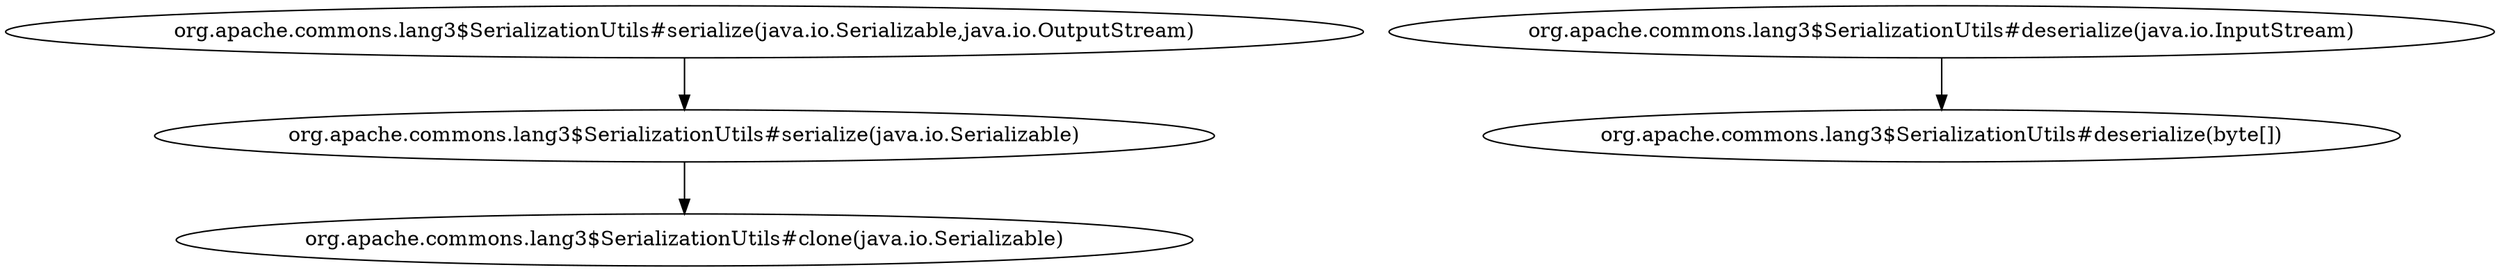 digraph G {
  "org.apache.commons.lang3$SerializationUtils#serialize(java.io.Serializable)" -> "org.apache.commons.lang3$SerializationUtils#clone(java.io.Serializable)";
  "org.apache.commons.lang3$SerializationUtils#serialize(java.io.Serializable,java.io.OutputStream)" -> "org.apache.commons.lang3$SerializationUtils#serialize(java.io.Serializable)";
  "org.apache.commons.lang3$SerializationUtils#deserialize(java.io.InputStream)" -> "org.apache.commons.lang3$SerializationUtils#deserialize(byte[])";
}
